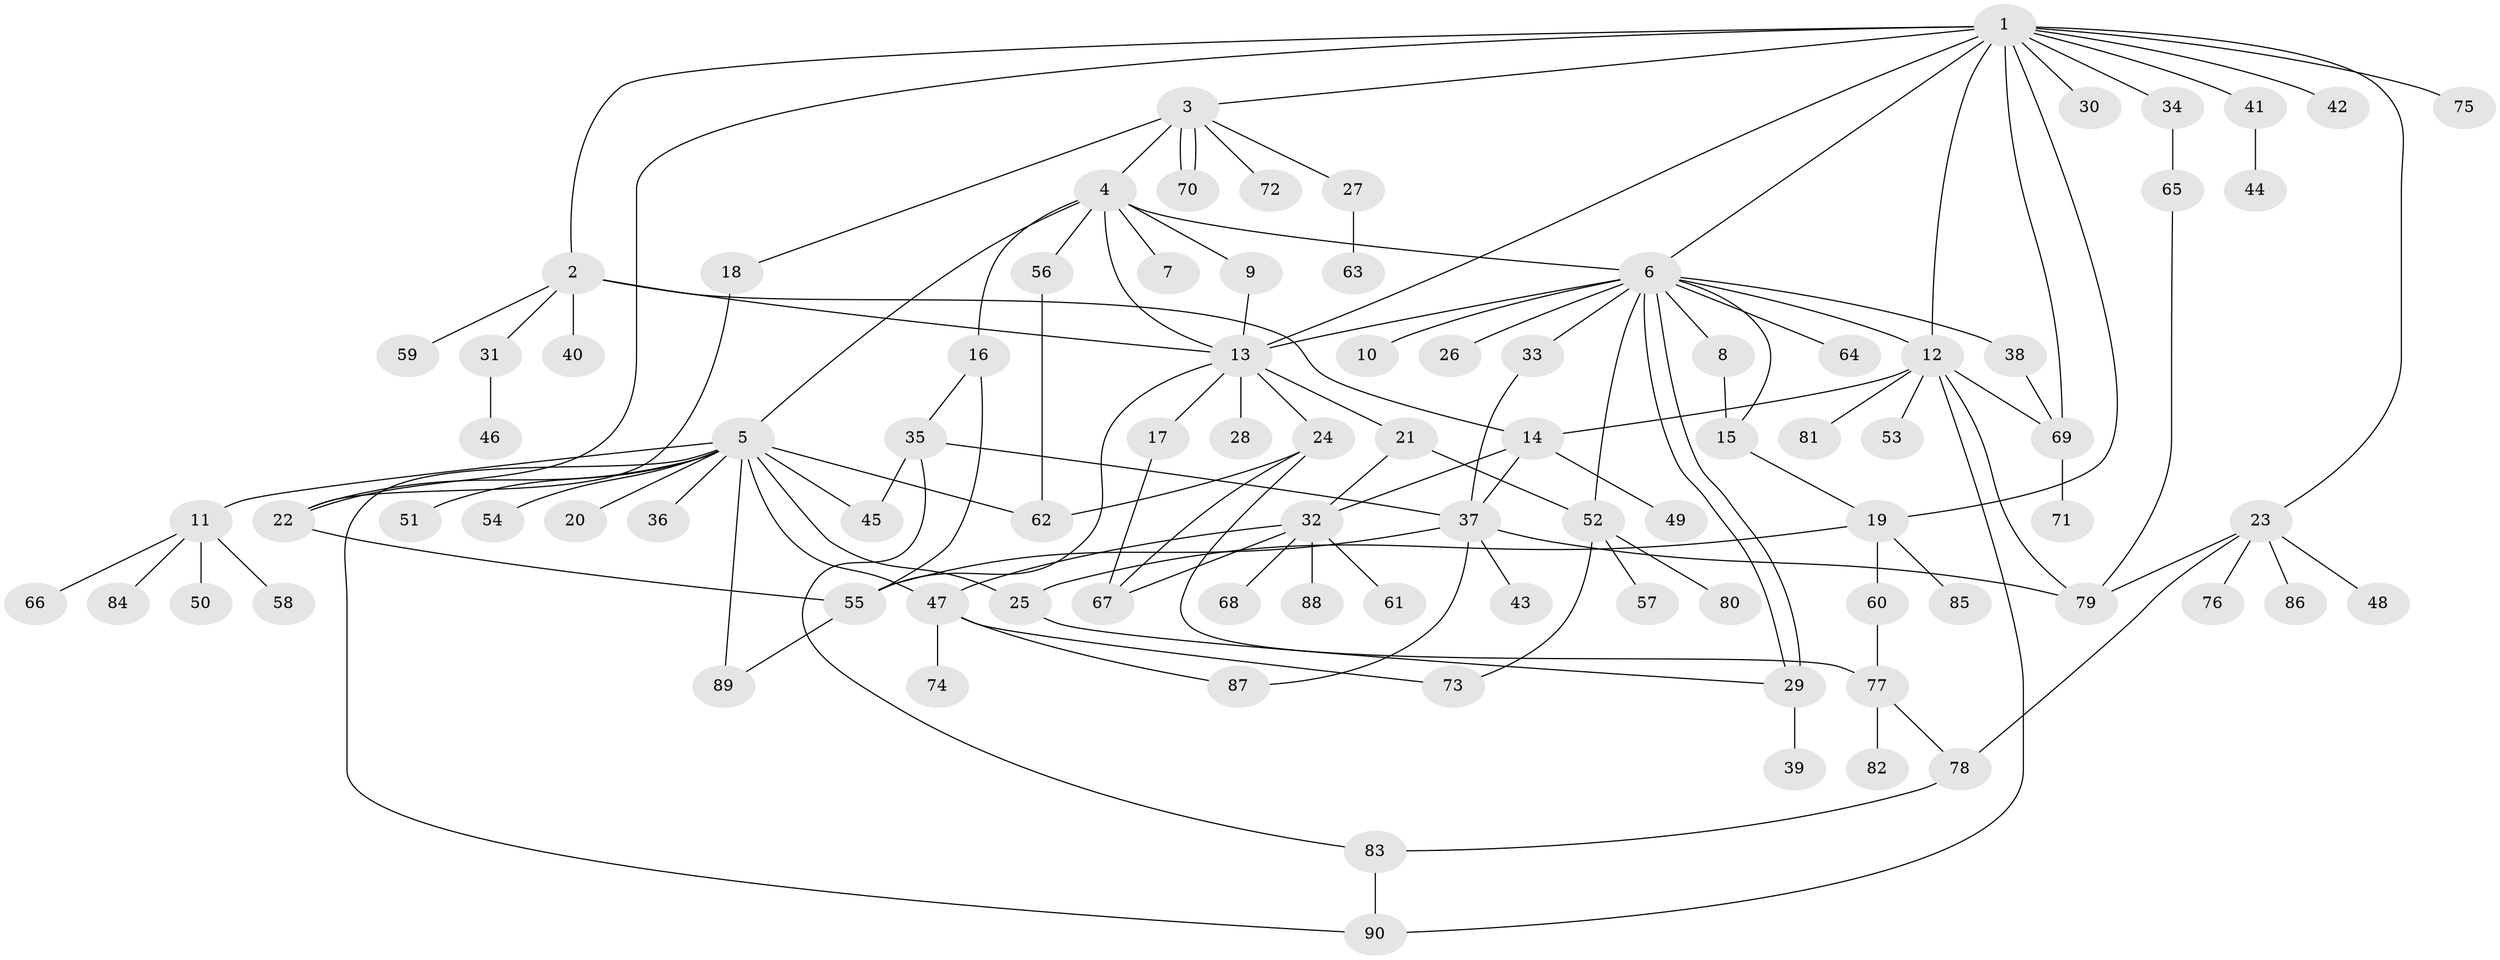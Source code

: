 // coarse degree distribution, {1: 0.9259259259259259, 11: 0.037037037037037035, 16: 0.037037037037037035}
// Generated by graph-tools (version 1.1) at 2025/51/03/04/25 21:51:14]
// undirected, 90 vertices, 130 edges
graph export_dot {
graph [start="1"]
  node [color=gray90,style=filled];
  1;
  2;
  3;
  4;
  5;
  6;
  7;
  8;
  9;
  10;
  11;
  12;
  13;
  14;
  15;
  16;
  17;
  18;
  19;
  20;
  21;
  22;
  23;
  24;
  25;
  26;
  27;
  28;
  29;
  30;
  31;
  32;
  33;
  34;
  35;
  36;
  37;
  38;
  39;
  40;
  41;
  42;
  43;
  44;
  45;
  46;
  47;
  48;
  49;
  50;
  51;
  52;
  53;
  54;
  55;
  56;
  57;
  58;
  59;
  60;
  61;
  62;
  63;
  64;
  65;
  66;
  67;
  68;
  69;
  70;
  71;
  72;
  73;
  74;
  75;
  76;
  77;
  78;
  79;
  80;
  81;
  82;
  83;
  84;
  85;
  86;
  87;
  88;
  89;
  90;
  1 -- 2;
  1 -- 3;
  1 -- 6;
  1 -- 12;
  1 -- 13;
  1 -- 19;
  1 -- 22;
  1 -- 23;
  1 -- 30;
  1 -- 34;
  1 -- 41;
  1 -- 42;
  1 -- 69;
  1 -- 75;
  2 -- 13;
  2 -- 14;
  2 -- 31;
  2 -- 40;
  2 -- 59;
  3 -- 4;
  3 -- 18;
  3 -- 27;
  3 -- 70;
  3 -- 70;
  3 -- 72;
  4 -- 5;
  4 -- 6;
  4 -- 7;
  4 -- 9;
  4 -- 13;
  4 -- 16;
  4 -- 56;
  5 -- 11;
  5 -- 20;
  5 -- 22;
  5 -- 25;
  5 -- 36;
  5 -- 45;
  5 -- 47;
  5 -- 51;
  5 -- 54;
  5 -- 62;
  5 -- 89;
  5 -- 90;
  6 -- 8;
  6 -- 10;
  6 -- 12;
  6 -- 13;
  6 -- 15;
  6 -- 26;
  6 -- 29;
  6 -- 29;
  6 -- 33;
  6 -- 38;
  6 -- 52;
  6 -- 64;
  8 -- 15;
  9 -- 13;
  11 -- 50;
  11 -- 58;
  11 -- 66;
  11 -- 84;
  12 -- 14;
  12 -- 53;
  12 -- 69;
  12 -- 79;
  12 -- 81;
  12 -- 90;
  13 -- 17;
  13 -- 21;
  13 -- 24;
  13 -- 28;
  13 -- 55;
  14 -- 32;
  14 -- 37;
  14 -- 49;
  15 -- 19;
  16 -- 35;
  16 -- 55;
  17 -- 67;
  18 -- 22;
  19 -- 25;
  19 -- 60;
  19 -- 85;
  21 -- 32;
  21 -- 52;
  22 -- 55;
  23 -- 48;
  23 -- 76;
  23 -- 78;
  23 -- 79;
  23 -- 86;
  24 -- 62;
  24 -- 67;
  24 -- 77;
  25 -- 29;
  27 -- 63;
  29 -- 39;
  31 -- 46;
  32 -- 47;
  32 -- 61;
  32 -- 67;
  32 -- 68;
  32 -- 88;
  33 -- 37;
  34 -- 65;
  35 -- 37;
  35 -- 45;
  35 -- 83;
  37 -- 43;
  37 -- 55;
  37 -- 79;
  37 -- 87;
  38 -- 69;
  41 -- 44;
  47 -- 73;
  47 -- 74;
  47 -- 87;
  52 -- 57;
  52 -- 73;
  52 -- 80;
  55 -- 89;
  56 -- 62;
  60 -- 77;
  65 -- 79;
  69 -- 71;
  77 -- 78;
  77 -- 82;
  78 -- 83;
  83 -- 90;
}
